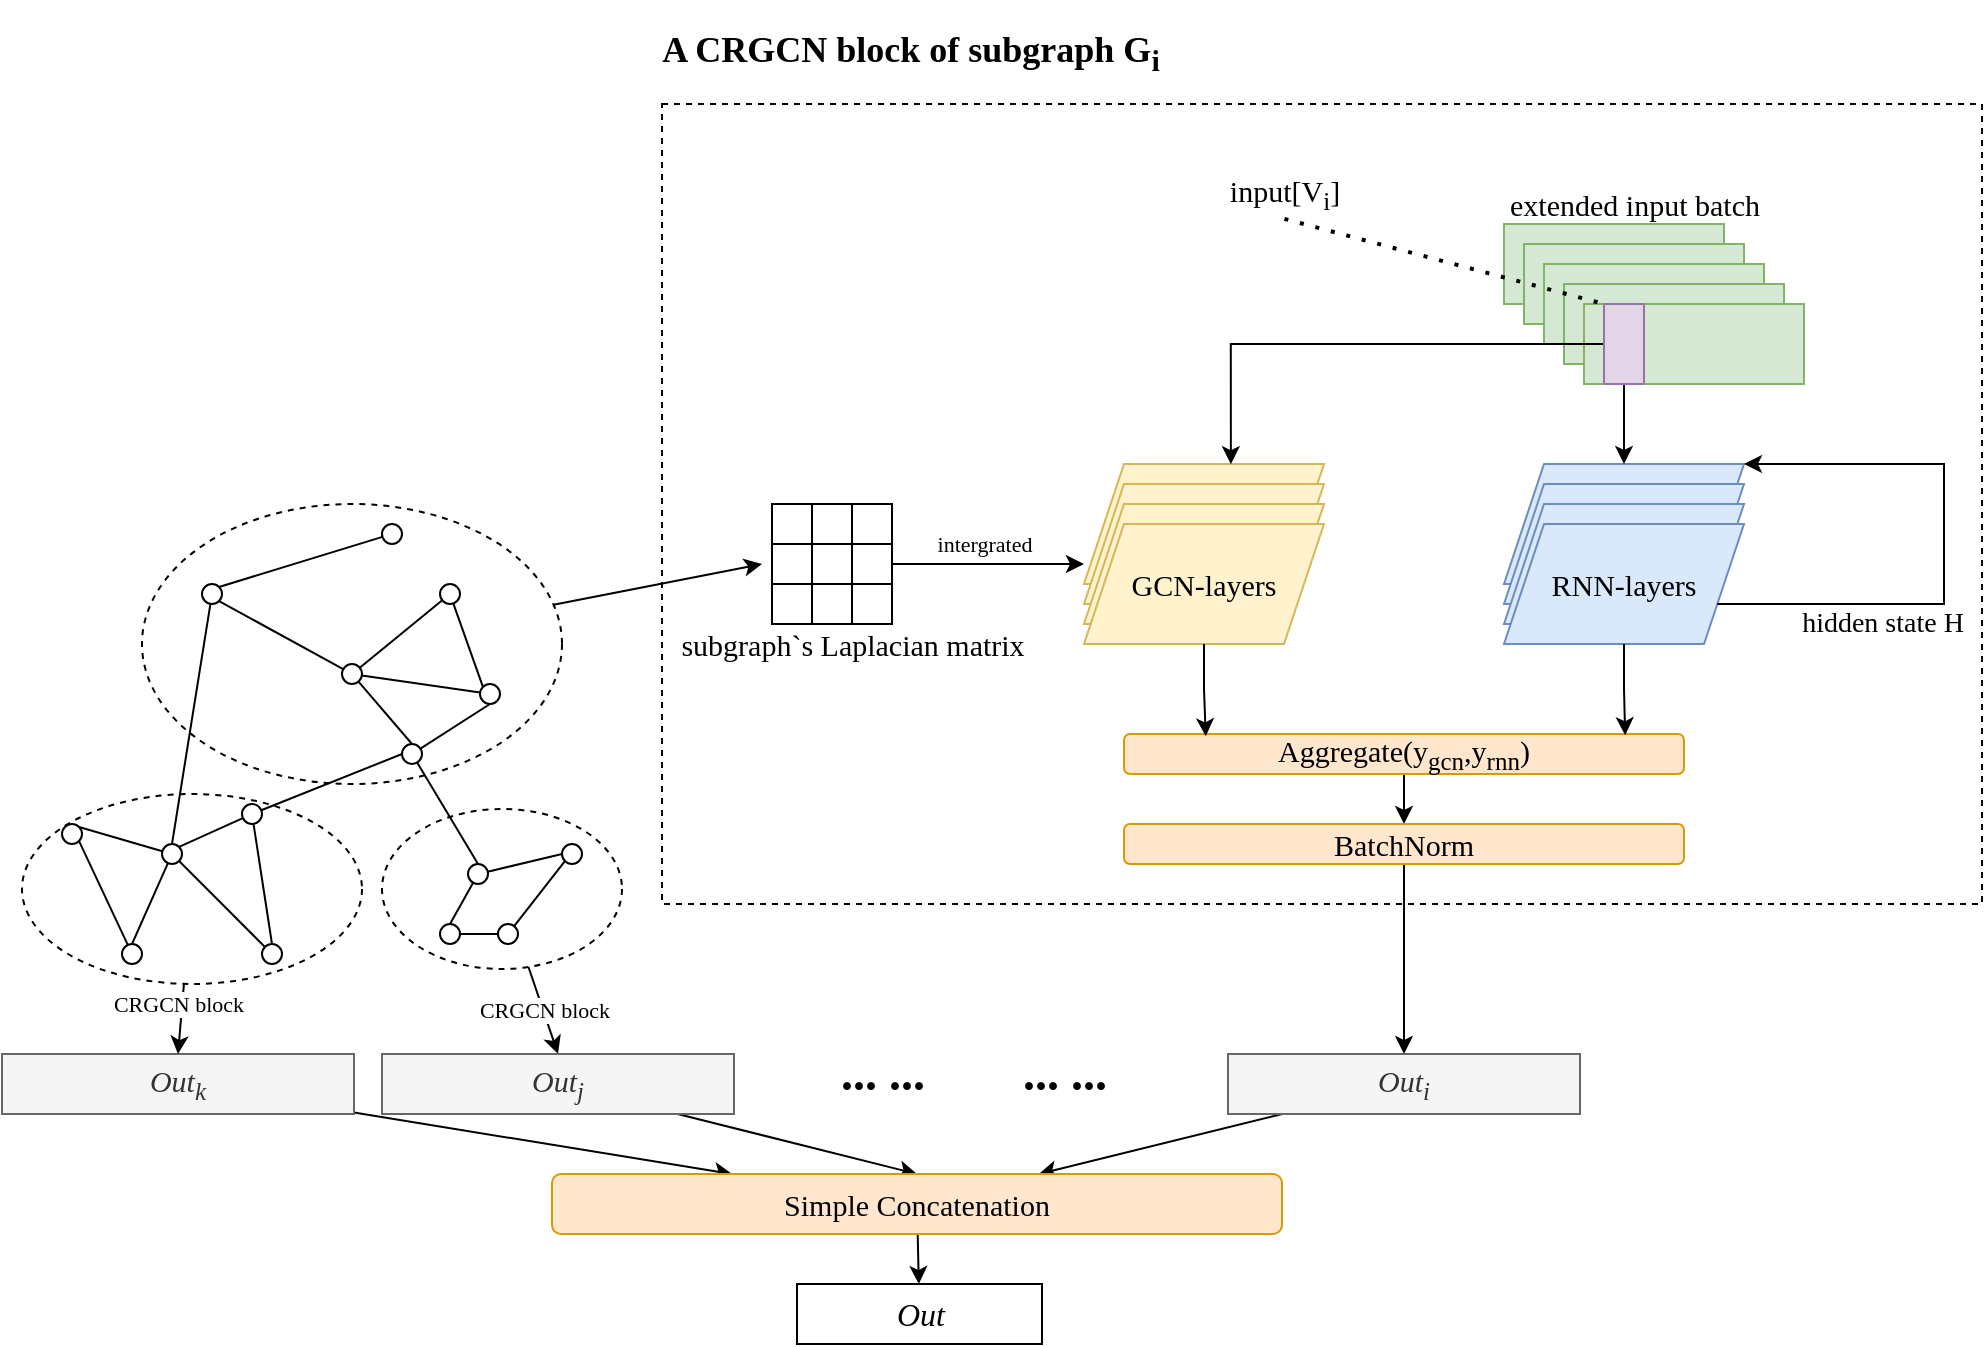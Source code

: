 <mxfile version="18.0.3" type="github">
  <diagram id="UzLNnCSpyNCtRl-beyy4" name="Page-1">
    <mxGraphModel dx="1298" dy="781" grid="1" gridSize="10" guides="1" tooltips="1" connect="1" arrows="1" fold="1" page="1" pageScale="1" pageWidth="1169" pageHeight="1654" math="0" shadow="0">
      <root>
        <mxCell id="0" />
        <mxCell id="1" parent="0" />
        <mxCell id="nCYbbM5J5iTv4SYyO_7w-48" value="" style="group" parent="1" vertex="1" connectable="0">
          <mxGeometry x="80" y="380" width="280" height="230" as="geometry" />
        </mxCell>
        <mxCell id="nCYbbM5J5iTv4SYyO_7w-50" value="" style="ellipse;whiteSpace=wrap;html=1;dashed=1;" parent="nCYbbM5J5iTv4SYyO_7w-48" vertex="1">
          <mxGeometry x="160" y="142.5" width="120" height="80" as="geometry" />
        </mxCell>
        <mxCell id="nCYbbM5J5iTv4SYyO_7w-49" value="" style="ellipse;whiteSpace=wrap;html=1;dashed=1;" parent="nCYbbM5J5iTv4SYyO_7w-48" vertex="1">
          <mxGeometry x="-20" y="135" width="170" height="95" as="geometry" />
        </mxCell>
        <mxCell id="nCYbbM5J5iTv4SYyO_7w-2" value="" style="ellipse;whiteSpace=wrap;html=1;dashed=1;" parent="nCYbbM5J5iTv4SYyO_7w-48" vertex="1">
          <mxGeometry x="40" y="-10" width="210" height="140" as="geometry" />
        </mxCell>
        <mxCell id="nCYbbM5J5iTv4SYyO_7w-3" value="" style="ellipse;whiteSpace=wrap;html=1;aspect=fixed;" parent="nCYbbM5J5iTv4SYyO_7w-48" vertex="1">
          <mxGeometry x="50" y="160" width="10" height="10" as="geometry" />
        </mxCell>
        <mxCell id="nCYbbM5J5iTv4SYyO_7w-26" style="edgeStyle=none;rounded=0;orthogonalLoop=1;jettySize=auto;html=1;entryX=0.5;entryY=0;entryDx=0;entryDy=0;endArrow=none;endFill=0;" parent="nCYbbM5J5iTv4SYyO_7w-48" source="nCYbbM5J5iTv4SYyO_7w-4" target="nCYbbM5J5iTv4SYyO_7w-3" edge="1">
          <mxGeometry relative="1" as="geometry" />
        </mxCell>
        <mxCell id="nCYbbM5J5iTv4SYyO_7w-4" value="" style="ellipse;whiteSpace=wrap;html=1;aspect=fixed;" parent="nCYbbM5J5iTv4SYyO_7w-48" vertex="1">
          <mxGeometry x="70" y="30" width="10" height="10" as="geometry" />
        </mxCell>
        <mxCell id="nCYbbM5J5iTv4SYyO_7w-23" style="edgeStyle=none;rounded=0;orthogonalLoop=1;jettySize=auto;html=1;entryX=1;entryY=1;entryDx=0;entryDy=0;endArrow=none;endFill=0;" parent="nCYbbM5J5iTv4SYyO_7w-48" source="nCYbbM5J5iTv4SYyO_7w-5" target="nCYbbM5J5iTv4SYyO_7w-4" edge="1">
          <mxGeometry relative="1" as="geometry" />
        </mxCell>
        <mxCell id="nCYbbM5J5iTv4SYyO_7w-5" value="" style="ellipse;whiteSpace=wrap;html=1;aspect=fixed;" parent="nCYbbM5J5iTv4SYyO_7w-48" vertex="1">
          <mxGeometry x="140" y="70" width="10" height="10" as="geometry" />
        </mxCell>
        <mxCell id="nCYbbM5J5iTv4SYyO_7w-6" value="" style="ellipse;whiteSpace=wrap;html=1;aspect=fixed;" parent="nCYbbM5J5iTv4SYyO_7w-48" vertex="1">
          <mxGeometry y="150" width="10" height="10" as="geometry" />
        </mxCell>
        <mxCell id="nCYbbM5J5iTv4SYyO_7w-30" style="edgeStyle=none;rounded=0;orthogonalLoop=1;jettySize=auto;html=1;entryX=1;entryY=0;entryDx=0;entryDy=0;endArrow=none;endFill=0;" parent="nCYbbM5J5iTv4SYyO_7w-48" source="nCYbbM5J5iTv4SYyO_7w-3" target="nCYbbM5J5iTv4SYyO_7w-6" edge="1">
          <mxGeometry relative="1" as="geometry" />
        </mxCell>
        <mxCell id="nCYbbM5J5iTv4SYyO_7w-28" style="edgeStyle=none;rounded=0;orthogonalLoop=1;jettySize=auto;html=1;entryX=1;entryY=1;entryDx=0;entryDy=0;endArrow=none;endFill=0;" parent="nCYbbM5J5iTv4SYyO_7w-48" source="nCYbbM5J5iTv4SYyO_7w-7" target="nCYbbM5J5iTv4SYyO_7w-6" edge="1">
          <mxGeometry relative="1" as="geometry" />
        </mxCell>
        <mxCell id="nCYbbM5J5iTv4SYyO_7w-7" value="" style="ellipse;whiteSpace=wrap;html=1;aspect=fixed;" parent="nCYbbM5J5iTv4SYyO_7w-48" vertex="1">
          <mxGeometry x="30" y="210" width="10" height="10" as="geometry" />
        </mxCell>
        <mxCell id="nCYbbM5J5iTv4SYyO_7w-33" style="edgeStyle=none;rounded=0;orthogonalLoop=1;jettySize=auto;html=1;entryX=0.5;entryY=0;entryDx=0;entryDy=0;endArrow=none;endFill=0;" parent="nCYbbM5J5iTv4SYyO_7w-48" source="nCYbbM5J5iTv4SYyO_7w-3" target="nCYbbM5J5iTv4SYyO_7w-7" edge="1">
          <mxGeometry relative="1" as="geometry" />
        </mxCell>
        <mxCell id="nCYbbM5J5iTv4SYyO_7w-25" style="edgeStyle=none;rounded=0;orthogonalLoop=1;jettySize=auto;html=1;entryX=1;entryY=0;entryDx=0;entryDy=0;endArrow=none;endFill=0;" parent="nCYbbM5J5iTv4SYyO_7w-48" source="nCYbbM5J5iTv4SYyO_7w-8" target="nCYbbM5J5iTv4SYyO_7w-4" edge="1">
          <mxGeometry relative="1" as="geometry" />
        </mxCell>
        <mxCell id="nCYbbM5J5iTv4SYyO_7w-8" value="" style="ellipse;whiteSpace=wrap;html=1;aspect=fixed;" parent="nCYbbM5J5iTv4SYyO_7w-48" vertex="1">
          <mxGeometry x="160" width="10" height="10" as="geometry" />
        </mxCell>
        <mxCell id="nCYbbM5J5iTv4SYyO_7w-47" style="edgeStyle=none;rounded=0;orthogonalLoop=1;jettySize=auto;html=1;endArrow=none;endFill=0;" parent="nCYbbM5J5iTv4SYyO_7w-48" source="nCYbbM5J5iTv4SYyO_7w-9" edge="1">
          <mxGeometry relative="1" as="geometry">
            <mxPoint x="208" y="170" as="targetPoint" />
          </mxGeometry>
        </mxCell>
        <mxCell id="nCYbbM5J5iTv4SYyO_7w-9" value="" style="ellipse;whiteSpace=wrap;html=1;aspect=fixed;" parent="nCYbbM5J5iTv4SYyO_7w-48" vertex="1">
          <mxGeometry x="170" y="110" width="10" height="10" as="geometry" />
        </mxCell>
        <mxCell id="nCYbbM5J5iTv4SYyO_7w-34" style="edgeStyle=none;rounded=0;orthogonalLoop=1;jettySize=auto;html=1;entryX=0.5;entryY=0;entryDx=0;entryDy=0;endArrow=none;endFill=0;" parent="nCYbbM5J5iTv4SYyO_7w-48" source="nCYbbM5J5iTv4SYyO_7w-5" target="nCYbbM5J5iTv4SYyO_7w-9" edge="1">
          <mxGeometry relative="1" as="geometry" />
        </mxCell>
        <mxCell id="nCYbbM5J5iTv4SYyO_7w-27" style="edgeStyle=none;rounded=0;orthogonalLoop=1;jettySize=auto;html=1;entryX=1;entryY=0;entryDx=0;entryDy=0;endArrow=none;endFill=0;" parent="nCYbbM5J5iTv4SYyO_7w-48" source="nCYbbM5J5iTv4SYyO_7w-10" target="nCYbbM5J5iTv4SYyO_7w-3" edge="1">
          <mxGeometry relative="1" as="geometry" />
        </mxCell>
        <mxCell id="nCYbbM5J5iTv4SYyO_7w-31" style="edgeStyle=none;rounded=0;orthogonalLoop=1;jettySize=auto;html=1;entryX=0;entryY=0.5;entryDx=0;entryDy=0;endArrow=none;endFill=0;" parent="nCYbbM5J5iTv4SYyO_7w-48" source="nCYbbM5J5iTv4SYyO_7w-10" target="nCYbbM5J5iTv4SYyO_7w-9" edge="1">
          <mxGeometry relative="1" as="geometry" />
        </mxCell>
        <mxCell id="nCYbbM5J5iTv4SYyO_7w-10" value="" style="ellipse;whiteSpace=wrap;html=1;aspect=fixed;" parent="nCYbbM5J5iTv4SYyO_7w-48" vertex="1">
          <mxGeometry x="90" y="140" width="10" height="10" as="geometry" />
        </mxCell>
        <mxCell id="nCYbbM5J5iTv4SYyO_7w-29" style="edgeStyle=none;rounded=0;orthogonalLoop=1;jettySize=auto;html=1;entryX=1;entryY=1;entryDx=0;entryDy=0;endArrow=none;endFill=0;" parent="nCYbbM5J5iTv4SYyO_7w-48" source="nCYbbM5J5iTv4SYyO_7w-11" target="nCYbbM5J5iTv4SYyO_7w-3" edge="1">
          <mxGeometry relative="1" as="geometry" />
        </mxCell>
        <mxCell id="nCYbbM5J5iTv4SYyO_7w-11" value="" style="ellipse;whiteSpace=wrap;html=1;aspect=fixed;" parent="nCYbbM5J5iTv4SYyO_7w-48" vertex="1">
          <mxGeometry x="100" y="210" width="10" height="10" as="geometry" />
        </mxCell>
        <mxCell id="nCYbbM5J5iTv4SYyO_7w-36" style="edgeStyle=none;rounded=0;orthogonalLoop=1;jettySize=auto;html=1;entryX=0.5;entryY=0;entryDx=0;entryDy=0;endArrow=none;endFill=0;" parent="nCYbbM5J5iTv4SYyO_7w-48" source="nCYbbM5J5iTv4SYyO_7w-10" target="nCYbbM5J5iTv4SYyO_7w-11" edge="1">
          <mxGeometry relative="1" as="geometry" />
        </mxCell>
        <mxCell id="nCYbbM5J5iTv4SYyO_7w-12" value="" style="ellipse;whiteSpace=wrap;html=1;aspect=fixed;" parent="nCYbbM5J5iTv4SYyO_7w-48" vertex="1">
          <mxGeometry x="209" y="80" width="10" height="10" as="geometry" />
        </mxCell>
        <mxCell id="nCYbbM5J5iTv4SYyO_7w-20" value="" style="rounded=0;orthogonalLoop=1;jettySize=auto;html=1;endArrow=none;endFill=0;" parent="nCYbbM5J5iTv4SYyO_7w-48" source="nCYbbM5J5iTv4SYyO_7w-5" target="nCYbbM5J5iTv4SYyO_7w-12" edge="1">
          <mxGeometry relative="1" as="geometry" />
        </mxCell>
        <mxCell id="nCYbbM5J5iTv4SYyO_7w-24" style="edgeStyle=none;rounded=0;orthogonalLoop=1;jettySize=auto;html=1;entryX=0.5;entryY=1;entryDx=0;entryDy=0;endArrow=none;endFill=0;" parent="nCYbbM5J5iTv4SYyO_7w-48" source="nCYbbM5J5iTv4SYyO_7w-9" target="nCYbbM5J5iTv4SYyO_7w-12" edge="1">
          <mxGeometry relative="1" as="geometry" />
        </mxCell>
        <mxCell id="nCYbbM5J5iTv4SYyO_7w-32" style="edgeStyle=none;rounded=0;orthogonalLoop=1;jettySize=auto;html=1;endArrow=none;endFill=0;entryX=0;entryY=0;entryDx=0;entryDy=0;" parent="nCYbbM5J5iTv4SYyO_7w-48" source="nCYbbM5J5iTv4SYyO_7w-13" target="nCYbbM5J5iTv4SYyO_7w-12" edge="1">
          <mxGeometry relative="1" as="geometry">
            <mxPoint x="220" y="80" as="targetPoint" />
          </mxGeometry>
        </mxCell>
        <mxCell id="nCYbbM5J5iTv4SYyO_7w-13" value="" style="ellipse;whiteSpace=wrap;html=1;aspect=fixed;" parent="nCYbbM5J5iTv4SYyO_7w-48" vertex="1">
          <mxGeometry x="189" y="30" width="10" height="10" as="geometry" />
        </mxCell>
        <mxCell id="nCYbbM5J5iTv4SYyO_7w-21" value="" style="rounded=0;orthogonalLoop=1;jettySize=auto;html=1;endArrow=none;endFill=0;" parent="nCYbbM5J5iTv4SYyO_7w-48" source="nCYbbM5J5iTv4SYyO_7w-5" target="nCYbbM5J5iTv4SYyO_7w-13" edge="1">
          <mxGeometry relative="1" as="geometry" />
        </mxCell>
        <mxCell id="nCYbbM5J5iTv4SYyO_7w-38" value="" style="ellipse;whiteSpace=wrap;html=1;aspect=fixed;" parent="nCYbbM5J5iTv4SYyO_7w-48" vertex="1">
          <mxGeometry x="218" y="200" width="10" height="10" as="geometry" />
        </mxCell>
        <mxCell id="nCYbbM5J5iTv4SYyO_7w-39" value="" style="ellipse;whiteSpace=wrap;html=1;aspect=fixed;" parent="nCYbbM5J5iTv4SYyO_7w-48" vertex="1">
          <mxGeometry x="203" y="170" width="10" height="10" as="geometry" />
        </mxCell>
        <mxCell id="nCYbbM5J5iTv4SYyO_7w-44" style="edgeStyle=none;rounded=0;orthogonalLoop=1;jettySize=auto;html=1;entryX=0;entryY=0.5;entryDx=0;entryDy=0;endArrow=none;endFill=0;" parent="nCYbbM5J5iTv4SYyO_7w-48" source="nCYbbM5J5iTv4SYyO_7w-40" target="nCYbbM5J5iTv4SYyO_7w-38" edge="1">
          <mxGeometry relative="1" as="geometry" />
        </mxCell>
        <mxCell id="nCYbbM5J5iTv4SYyO_7w-40" value="" style="ellipse;whiteSpace=wrap;html=1;aspect=fixed;" parent="nCYbbM5J5iTv4SYyO_7w-48" vertex="1">
          <mxGeometry x="189" y="200" width="10" height="10" as="geometry" />
        </mxCell>
        <mxCell id="nCYbbM5J5iTv4SYyO_7w-43" style="edgeStyle=none;rounded=0;orthogonalLoop=1;jettySize=auto;html=1;entryX=0.5;entryY=0;entryDx=0;entryDy=0;endArrow=none;endFill=0;" parent="nCYbbM5J5iTv4SYyO_7w-48" source="nCYbbM5J5iTv4SYyO_7w-39" target="nCYbbM5J5iTv4SYyO_7w-40" edge="1">
          <mxGeometry relative="1" as="geometry" />
        </mxCell>
        <mxCell id="nCYbbM5J5iTv4SYyO_7w-42" value="" style="ellipse;whiteSpace=wrap;html=1;aspect=fixed;" parent="nCYbbM5J5iTv4SYyO_7w-48" vertex="1">
          <mxGeometry x="250" y="160" width="10" height="10" as="geometry" />
        </mxCell>
        <mxCell id="nCYbbM5J5iTv4SYyO_7w-45" style="edgeStyle=none;rounded=0;orthogonalLoop=1;jettySize=auto;html=1;entryX=0;entryY=1;entryDx=0;entryDy=0;endArrow=none;endFill=0;" parent="nCYbbM5J5iTv4SYyO_7w-48" source="nCYbbM5J5iTv4SYyO_7w-38" target="nCYbbM5J5iTv4SYyO_7w-42" edge="1">
          <mxGeometry relative="1" as="geometry" />
        </mxCell>
        <mxCell id="nCYbbM5J5iTv4SYyO_7w-46" style="edgeStyle=none;rounded=0;orthogonalLoop=1;jettySize=auto;html=1;entryX=0;entryY=0.5;entryDx=0;entryDy=0;endArrow=none;endFill=0;" parent="nCYbbM5J5iTv4SYyO_7w-48" source="nCYbbM5J5iTv4SYyO_7w-39" target="nCYbbM5J5iTv4SYyO_7w-42" edge="1">
          <mxGeometry relative="1" as="geometry" />
        </mxCell>
        <mxCell id="nCYbbM5J5iTv4SYyO_7w-54" value="" style="rounded=0;whiteSpace=wrap;html=1;dashed=1;" parent="1" vertex="1">
          <mxGeometry x="380" y="170" width="660" height="400" as="geometry" />
        </mxCell>
        <mxCell id="nCYbbM5J5iTv4SYyO_7w-61" value="" style="group" parent="1" vertex="1" connectable="0">
          <mxGeometry x="435" y="370" width="60" height="60" as="geometry" />
        </mxCell>
        <mxCell id="nCYbbM5J5iTv4SYyO_7w-53" value="" style="rounded=0;whiteSpace=wrap;html=1;" parent="nCYbbM5J5iTv4SYyO_7w-61" vertex="1">
          <mxGeometry width="60" height="60" as="geometry" />
        </mxCell>
        <mxCell id="nCYbbM5J5iTv4SYyO_7w-56" value="" style="rounded=0;whiteSpace=wrap;html=1;" parent="nCYbbM5J5iTv4SYyO_7w-61" vertex="1">
          <mxGeometry width="20" height="20" as="geometry" />
        </mxCell>
        <mxCell id="nCYbbM5J5iTv4SYyO_7w-57" value="" style="rounded=0;whiteSpace=wrap;html=1;" parent="nCYbbM5J5iTv4SYyO_7w-61" vertex="1">
          <mxGeometry x="20" y="20" width="20" height="20" as="geometry" />
        </mxCell>
        <mxCell id="nCYbbM5J5iTv4SYyO_7w-58" value="" style="rounded=0;whiteSpace=wrap;html=1;" parent="nCYbbM5J5iTv4SYyO_7w-61" vertex="1">
          <mxGeometry x="40" y="40" width="20" height="20" as="geometry" />
        </mxCell>
        <mxCell id="nCYbbM5J5iTv4SYyO_7w-59" value="" style="rounded=0;whiteSpace=wrap;html=1;" parent="nCYbbM5J5iTv4SYyO_7w-61" vertex="1">
          <mxGeometry x="40" width="20" height="20" as="geometry" />
        </mxCell>
        <mxCell id="nCYbbM5J5iTv4SYyO_7w-60" value="" style="rounded=0;whiteSpace=wrap;html=1;" parent="nCYbbM5J5iTv4SYyO_7w-61" vertex="1">
          <mxGeometry y="40" width="20" height="20" as="geometry" />
        </mxCell>
        <mxCell id="nCYbbM5J5iTv4SYyO_7w-62" value="&lt;font style=&quot;font-size: 15px;&quot;&gt;subgraph`s Laplacian matrix&lt;/font&gt;" style="text;html=1;align=center;verticalAlign=middle;resizable=0;points=[];autosize=1;strokeColor=none;fillColor=none;fontFamily=Times New Roman;" parent="1" vertex="1">
          <mxGeometry x="380" y="430" width="190" height="20" as="geometry" />
        </mxCell>
        <mxCell id="nCYbbM5J5iTv4SYyO_7w-94" value="" style="group" parent="1" vertex="1" connectable="0">
          <mxGeometry x="591" y="350" width="120" height="90" as="geometry" />
        </mxCell>
        <mxCell id="nCYbbM5J5iTv4SYyO_7w-64" value="" style="shape=parallelogram;perimeter=parallelogramPerimeter;whiteSpace=wrap;html=1;fixedSize=1;fontFamily=Times New Roman;fillColor=#fff2cc;strokeColor=#d6b656;" parent="nCYbbM5J5iTv4SYyO_7w-94" vertex="1">
          <mxGeometry width="120" height="60" as="geometry" />
        </mxCell>
        <mxCell id="nCYbbM5J5iTv4SYyO_7w-80" value="" style="shape=parallelogram;perimeter=parallelogramPerimeter;whiteSpace=wrap;html=1;fixedSize=1;fontFamily=Times New Roman;fillColor=#fff2cc;strokeColor=#d6b656;" parent="nCYbbM5J5iTv4SYyO_7w-94" vertex="1">
          <mxGeometry y="10" width="120" height="60" as="geometry" />
        </mxCell>
        <mxCell id="nCYbbM5J5iTv4SYyO_7w-83" value="" style="shape=parallelogram;perimeter=parallelogramPerimeter;whiteSpace=wrap;html=1;fixedSize=1;fontFamily=Times New Roman;fillColor=#fff2cc;strokeColor=#d6b656;" parent="nCYbbM5J5iTv4SYyO_7w-94" vertex="1">
          <mxGeometry y="20" width="120" height="60" as="geometry" />
        </mxCell>
        <mxCell id="nCYbbM5J5iTv4SYyO_7w-84" value="&lt;font style=&quot;font-size: 15px;&quot;&gt;GCN-layers&lt;/font&gt;" style="shape=parallelogram;perimeter=parallelogramPerimeter;whiteSpace=wrap;html=1;fixedSize=1;fontFamily=Times New Roman;fillColor=#fff2cc;strokeColor=#d6b656;" parent="nCYbbM5J5iTv4SYyO_7w-94" vertex="1">
          <mxGeometry y="30" width="120" height="60" as="geometry" />
        </mxCell>
        <mxCell id="nCYbbM5J5iTv4SYyO_7w-95" value="" style="group" parent="1" vertex="1" connectable="0">
          <mxGeometry x="801" y="350" width="120" height="90" as="geometry" />
        </mxCell>
        <mxCell id="nCYbbM5J5iTv4SYyO_7w-89" value="" style="shape=parallelogram;perimeter=parallelogramPerimeter;whiteSpace=wrap;html=1;fixedSize=1;fontFamily=Times New Roman;fillColor=#dae8fc;strokeColor=#6c8ebf;" parent="nCYbbM5J5iTv4SYyO_7w-95" vertex="1">
          <mxGeometry width="120" height="60" as="geometry" />
        </mxCell>
        <mxCell id="nCYbbM5J5iTv4SYyO_7w-91" value="" style="shape=parallelogram;perimeter=parallelogramPerimeter;whiteSpace=wrap;html=1;fixedSize=1;fontFamily=Times New Roman;fillColor=#dae8fc;strokeColor=#6c8ebf;" parent="nCYbbM5J5iTv4SYyO_7w-95" vertex="1">
          <mxGeometry y="10" width="120" height="60" as="geometry" />
        </mxCell>
        <mxCell id="nCYbbM5J5iTv4SYyO_7w-92" value="" style="shape=parallelogram;perimeter=parallelogramPerimeter;whiteSpace=wrap;html=1;fixedSize=1;fontFamily=Times New Roman;fillColor=#dae8fc;strokeColor=#6c8ebf;" parent="nCYbbM5J5iTv4SYyO_7w-95" vertex="1">
          <mxGeometry y="20" width="120" height="60" as="geometry" />
        </mxCell>
        <mxCell id="nCYbbM5J5iTv4SYyO_7w-93" value="&lt;font style=&quot;font-size: 15px;&quot;&gt;RNN-layers&lt;/font&gt;" style="shape=parallelogram;perimeter=parallelogramPerimeter;whiteSpace=wrap;html=1;fixedSize=1;fontFamily=Times New Roman;fillColor=#dae8fc;strokeColor=#6c8ebf;" parent="nCYbbM5J5iTv4SYyO_7w-95" vertex="1">
          <mxGeometry y="30" width="120" height="60" as="geometry" />
        </mxCell>
        <mxCell id="nCYbbM5J5iTv4SYyO_7w-99" value="&lt;font style=&quot;font-size: 14px;&quot;&gt;hidden state H&lt;/font&gt;" style="edgeStyle=orthogonalEdgeStyle;rounded=0;orthogonalLoop=1;jettySize=auto;html=1;fontFamily=Times New Roman;endArrow=classic;endFill=1;entryX=1;entryY=0;entryDx=0;entryDy=0;" parent="nCYbbM5J5iTv4SYyO_7w-95" source="nCYbbM5J5iTv4SYyO_7w-93" target="nCYbbM5J5iTv4SYyO_7w-89" edge="1">
          <mxGeometry x="-0.419" y="-10" relative="1" as="geometry">
            <mxPoint x="180" y="-10" as="targetPoint" />
            <Array as="points">
              <mxPoint x="220" y="70" />
              <mxPoint x="220" />
            </Array>
            <mxPoint as="offset" />
          </mxGeometry>
        </mxCell>
        <mxCell id="nCYbbM5J5iTv4SYyO_7w-98" value="intergrated" style="edgeStyle=orthogonalEdgeStyle;rounded=0;orthogonalLoop=1;jettySize=auto;html=1;fontFamily=Times New Roman;endArrow=classic;endFill=1;" parent="1" source="nCYbbM5J5iTv4SYyO_7w-53" edge="1">
          <mxGeometry x="-0.062" y="10" relative="1" as="geometry">
            <mxPoint x="591" y="400" as="targetPoint" />
            <mxPoint as="offset" />
          </mxGeometry>
        </mxCell>
        <mxCell id="nCYbbM5J5iTv4SYyO_7w-106" style="edgeStyle=orthogonalEdgeStyle;rounded=0;orthogonalLoop=1;jettySize=auto;html=1;entryX=0.5;entryY=0;entryDx=0;entryDy=0;fontFamily=Times New Roman;endArrow=classic;endFill=1;" parent="1" source="nCYbbM5J5iTv4SYyO_7w-100" target="nCYbbM5J5iTv4SYyO_7w-105" edge="1">
          <mxGeometry relative="1" as="geometry" />
        </mxCell>
        <mxCell id="nCYbbM5J5iTv4SYyO_7w-100" value="&lt;font style=&quot;font-size: 15px;&quot;&gt;Aggregate(y&lt;sub&gt;gcn&lt;/sub&gt;,y&lt;sub&gt;rnn&lt;/sub&gt;)&lt;/font&gt;" style="rounded=1;whiteSpace=wrap;html=1;fontFamily=Times New Roman;fillColor=#ffe6cc;strokeColor=#d79b00;" parent="1" vertex="1">
          <mxGeometry x="611" y="485" width="280" height="20" as="geometry" />
        </mxCell>
        <mxCell id="nCYbbM5J5iTv4SYyO_7w-101" style="edgeStyle=orthogonalEdgeStyle;rounded=0;orthogonalLoop=1;jettySize=auto;html=1;entryX=0.146;entryY=0.057;entryDx=0;entryDy=0;entryPerimeter=0;fontFamily=Times New Roman;endArrow=classic;endFill=1;" parent="1" source="nCYbbM5J5iTv4SYyO_7w-84" target="nCYbbM5J5iTv4SYyO_7w-100" edge="1">
          <mxGeometry relative="1" as="geometry">
            <Array as="points" />
          </mxGeometry>
        </mxCell>
        <mxCell id="nCYbbM5J5iTv4SYyO_7w-103" style="edgeStyle=orthogonalEdgeStyle;rounded=0;orthogonalLoop=1;jettySize=auto;html=1;entryX=0.895;entryY=0.031;entryDx=0;entryDy=0;entryPerimeter=0;fontFamily=Times New Roman;endArrow=classic;endFill=1;" parent="1" source="nCYbbM5J5iTv4SYyO_7w-93" target="nCYbbM5J5iTv4SYyO_7w-100" edge="1">
          <mxGeometry relative="1" as="geometry" />
        </mxCell>
        <mxCell id="nCYbbM5J5iTv4SYyO_7w-126" style="edgeStyle=none;rounded=0;orthogonalLoop=1;jettySize=auto;html=1;fontFamily=Times New Roman;endArrow=classic;endFill=1;entryX=0.5;entryY=0;entryDx=0;entryDy=0;" parent="1" source="nCYbbM5J5iTv4SYyO_7w-105" target="nCYbbM5J5iTv4SYyO_7w-129" edge="1">
          <mxGeometry relative="1" as="geometry">
            <mxPoint x="751" y="610" as="targetPoint" />
          </mxGeometry>
        </mxCell>
        <mxCell id="nCYbbM5J5iTv4SYyO_7w-105" value="&lt;font style=&quot;font-size: 15px;&quot;&gt;BatchNorm&lt;/font&gt;" style="rounded=1;whiteSpace=wrap;html=1;fontFamily=Times New Roman;fillColor=#ffe6cc;strokeColor=#d79b00;" parent="1" vertex="1">
          <mxGeometry x="611" y="530" width="280" height="20" as="geometry" />
        </mxCell>
        <mxCell id="nCYbbM5J5iTv4SYyO_7w-69" value="&lt;font style=&quot;font-size: 15px;&quot;&gt;extended input batch&lt;/font&gt;" style="text;html=1;align=center;verticalAlign=middle;resizable=0;points=[];autosize=1;strokeColor=none;fillColor=none;fontFamily=Times New Roman;container=0;" parent="1" vertex="1">
          <mxGeometry x="796" y="210" width="140" height="20" as="geometry" />
        </mxCell>
        <mxCell id="nCYbbM5J5iTv4SYyO_7w-70" value="" style="rounded=0;whiteSpace=wrap;html=1;fontFamily=Times New Roman;fillColor=#d5e8d4;strokeColor=#82b366;container=0;" parent="1" vertex="1">
          <mxGeometry x="801" y="230" width="110" height="40" as="geometry" />
        </mxCell>
        <mxCell id="nCYbbM5J5iTv4SYyO_7w-74" value="" style="rounded=0;whiteSpace=wrap;html=1;fontFamily=Times New Roman;fillColor=#d5e8d4;strokeColor=#82b366;container=0;" parent="1" vertex="1">
          <mxGeometry x="811" y="240" width="110" height="40" as="geometry" />
        </mxCell>
        <mxCell id="nCYbbM5J5iTv4SYyO_7w-75" value="" style="rounded=0;whiteSpace=wrap;html=1;fontFamily=Times New Roman;fillColor=#d5e8d4;strokeColor=#82b366;container=0;" parent="1" vertex="1">
          <mxGeometry x="821" y="250" width="110" height="40" as="geometry" />
        </mxCell>
        <mxCell id="nCYbbM5J5iTv4SYyO_7w-76" value="" style="rounded=0;whiteSpace=wrap;html=1;fontFamily=Times New Roman;fillColor=#d5e8d4;strokeColor=#82b366;container=0;" parent="1" vertex="1">
          <mxGeometry x="831" y="260" width="110" height="40" as="geometry" />
        </mxCell>
        <mxCell id="nCYbbM5J5iTv4SYyO_7w-77" value="" style="rounded=0;whiteSpace=wrap;html=1;fontFamily=Times New Roman;fillColor=#d5e8d4;strokeColor=#82b366;container=0;" parent="1" vertex="1">
          <mxGeometry x="841" y="270" width="110" height="40" as="geometry" />
        </mxCell>
        <mxCell id="nCYbbM5J5iTv4SYyO_7w-117" style="edgeStyle=orthogonalEdgeStyle;rounded=0;orthogonalLoop=1;jettySize=auto;html=1;entryX=0.612;entryY=0.002;entryDx=0;entryDy=0;entryPerimeter=0;fontFamily=Times New Roman;endArrow=classic;endFill=1;" parent="1" source="nCYbbM5J5iTv4SYyO_7w-115" target="nCYbbM5J5iTv4SYyO_7w-64" edge="1">
          <mxGeometry relative="1" as="geometry" />
        </mxCell>
        <mxCell id="nCYbbM5J5iTv4SYyO_7w-118" style="edgeStyle=orthogonalEdgeStyle;rounded=0;orthogonalLoop=1;jettySize=auto;html=1;entryX=0.5;entryY=0;entryDx=0;entryDy=0;fontFamily=Times New Roman;endArrow=classic;endFill=1;" parent="1" source="nCYbbM5J5iTv4SYyO_7w-115" target="nCYbbM5J5iTv4SYyO_7w-89" edge="1">
          <mxGeometry relative="1" as="geometry" />
        </mxCell>
        <mxCell id="nCYbbM5J5iTv4SYyO_7w-115" value="" style="rounded=0;whiteSpace=wrap;html=1;fontFamily=Times New Roman;fillColor=#e1d5e7;strokeColor=#9673a6;container=0;" parent="1" vertex="1">
          <mxGeometry x="851" y="270" width="20" height="40" as="geometry" />
        </mxCell>
        <mxCell id="nCYbbM5J5iTv4SYyO_7w-121" value="" style="endArrow=none;dashed=1;html=1;dashPattern=1 3;strokeWidth=2;rounded=0;fontFamily=Times New Roman;entryX=0;entryY=0;entryDx=0;entryDy=0;exitX=0.503;exitY=1.122;exitDx=0;exitDy=0;exitPerimeter=0;" parent="1" source="nCYbbM5J5iTv4SYyO_7w-122" target="nCYbbM5J5iTv4SYyO_7w-115" edge="1">
          <mxGeometry width="50" height="50" relative="1" as="geometry">
            <mxPoint x="1051" y="210" as="sourcePoint" />
            <mxPoint x="741" y="300" as="targetPoint" />
          </mxGeometry>
        </mxCell>
        <mxCell id="nCYbbM5J5iTv4SYyO_7w-122" value="&lt;span style=&quot;font-size: 15px;&quot;&gt;input[V&lt;sub&gt;i&lt;/sub&gt;]&lt;/span&gt;" style="text;html=1;align=center;verticalAlign=middle;resizable=0;points=[];autosize=1;strokeColor=none;fillColor=none;fontFamily=Times New Roman;" parent="1" vertex="1">
          <mxGeometry x="656" y="205" width="70" height="20" as="geometry" />
        </mxCell>
        <mxCell id="nCYbbM5J5iTv4SYyO_7w-123" style="rounded=0;orthogonalLoop=1;jettySize=auto;html=1;fontFamily=Times New Roman;endArrow=classic;endFill=1;" parent="1" source="nCYbbM5J5iTv4SYyO_7w-2" edge="1">
          <mxGeometry relative="1" as="geometry">
            <mxPoint x="430" y="400" as="targetPoint" />
          </mxGeometry>
        </mxCell>
        <mxCell id="nCYbbM5J5iTv4SYyO_7w-125" value="&lt;h2&gt;A CRGCN block of subgraph G&lt;sub&gt;i&lt;/sub&gt;&lt;/h2&gt;" style="text;html=1;align=center;verticalAlign=middle;resizable=0;points=[];autosize=1;strokeColor=none;fillColor=none;fontFamily=Times New Roman;" parent="1" vertex="1">
          <mxGeometry x="374" y="120" width="260" height="50" as="geometry" />
        </mxCell>
        <mxCell id="nCYbbM5J5iTv4SYyO_7w-142" style="edgeStyle=none;rounded=0;orthogonalLoop=1;jettySize=auto;html=1;fontFamily=Times New Roman;fontSize=13;endArrow=classic;endFill=1;" parent="1" source="nCYbbM5J5iTv4SYyO_7w-129" target="nCYbbM5J5iTv4SYyO_7w-139" edge="1">
          <mxGeometry relative="1" as="geometry" />
        </mxCell>
        <mxCell id="nCYbbM5J5iTv4SYyO_7w-129" value="&lt;font style=&quot;font-size: 15px;&quot;&gt;&lt;i&gt;Out&lt;sub&gt;i&lt;/sub&gt;&lt;/i&gt;&lt;/font&gt;" style="rounded=0;whiteSpace=wrap;html=1;fontFamily=Times New Roman;fillColor=#f5f5f5;fontColor=#333333;strokeColor=#666666;" parent="1" vertex="1">
          <mxGeometry x="663" y="645" width="176" height="30" as="geometry" />
        </mxCell>
        <mxCell id="nCYbbM5J5iTv4SYyO_7w-130" value="CRGCN block" style="edgeStyle=none;rounded=0;orthogonalLoop=1;jettySize=auto;html=1;fontFamily=Times New Roman;endArrow=classic;endFill=1;entryX=0.5;entryY=0;entryDx=0;entryDy=0;" parent="1" source="nCYbbM5J5iTv4SYyO_7w-50" target="nCYbbM5J5iTv4SYyO_7w-133" edge="1">
          <mxGeometry relative="1" as="geometry">
            <mxPoint x="300" y="670" as="targetPoint" />
          </mxGeometry>
        </mxCell>
        <mxCell id="nCYbbM5J5iTv4SYyO_7w-140" style="edgeStyle=none;rounded=0;orthogonalLoop=1;jettySize=auto;html=1;fontFamily=Times New Roman;fontSize=13;endArrow=classic;endFill=1;" parent="1" source="nCYbbM5J5iTv4SYyO_7w-132" target="nCYbbM5J5iTv4SYyO_7w-139" edge="1">
          <mxGeometry relative="1" as="geometry" />
        </mxCell>
        <mxCell id="nCYbbM5J5iTv4SYyO_7w-132" value="&lt;font style=&quot;font-size: 15px;&quot;&gt;&lt;i&gt;Out&lt;sub&gt;k&lt;/sub&gt;&lt;/i&gt;&lt;/font&gt;" style="rounded=0;whiteSpace=wrap;html=1;fontFamily=Times New Roman;fillColor=#f5f5f5;fontColor=#333333;strokeColor=#666666;" parent="1" vertex="1">
          <mxGeometry x="50" y="645" width="176" height="30" as="geometry" />
        </mxCell>
        <mxCell id="nCYbbM5J5iTv4SYyO_7w-141" style="edgeStyle=none;rounded=0;orthogonalLoop=1;jettySize=auto;html=1;entryX=0.5;entryY=0;entryDx=0;entryDy=0;fontFamily=Times New Roman;fontSize=13;endArrow=classic;endFill=1;" parent="1" source="nCYbbM5J5iTv4SYyO_7w-133" target="nCYbbM5J5iTv4SYyO_7w-139" edge="1">
          <mxGeometry relative="1" as="geometry" />
        </mxCell>
        <mxCell id="nCYbbM5J5iTv4SYyO_7w-133" value="&lt;font style=&quot;font-size: 15px;&quot;&gt;&lt;i&gt;Out&lt;sub style=&quot;&quot;&gt;j&lt;/sub&gt;&lt;/i&gt;&lt;/font&gt;" style="rounded=0;whiteSpace=wrap;html=1;fontFamily=Times New Roman;fillColor=#f5f5f5;fontColor=#333333;strokeColor=#666666;" parent="1" vertex="1">
          <mxGeometry x="240" y="645" width="176" height="30" as="geometry" />
        </mxCell>
        <mxCell id="nCYbbM5J5iTv4SYyO_7w-134" value="CRGCN block" style="edgeStyle=none;rounded=0;orthogonalLoop=1;jettySize=auto;html=1;fontFamily=Times New Roman;endArrow=classic;endFill=1;entryX=0.5;entryY=0;entryDx=0;entryDy=0;" parent="1" source="nCYbbM5J5iTv4SYyO_7w-49" target="nCYbbM5J5iTv4SYyO_7w-132" edge="1">
          <mxGeometry x="-0.416" y="-2" relative="1" as="geometry">
            <mxPoint x="140" y="700" as="targetPoint" />
            <mxPoint as="offset" />
          </mxGeometry>
        </mxCell>
        <mxCell id="nCYbbM5J5iTv4SYyO_7w-136" value="&lt;h1&gt;... ...&lt;/h1&gt;" style="text;html=1;align=center;verticalAlign=middle;resizable=0;points=[];autosize=1;strokeColor=none;fillColor=none;fontFamily=Times New Roman;" parent="1" vertex="1">
          <mxGeometry x="551" y="630" width="60" height="50" as="geometry" />
        </mxCell>
        <mxCell id="nCYbbM5J5iTv4SYyO_7w-137" value="&lt;h1&gt;... ...&lt;/h1&gt;" style="text;html=1;align=center;verticalAlign=middle;resizable=0;points=[];autosize=1;strokeColor=none;fillColor=none;fontFamily=Times New Roman;" parent="1" vertex="1">
          <mxGeometry x="460" y="630" width="60" height="50" as="geometry" />
        </mxCell>
        <mxCell id="nCYbbM5J5iTv4SYyO_7w-143" style="edgeStyle=none;rounded=0;orthogonalLoop=1;jettySize=auto;html=1;fontFamily=Times New Roman;fontSize=13;endArrow=classic;endFill=1;" parent="1" source="nCYbbM5J5iTv4SYyO_7w-139" target="nCYbbM5J5iTv4SYyO_7w-144" edge="1">
          <mxGeometry relative="1" as="geometry">
            <mxPoint x="507.5" y="785" as="targetPoint" />
          </mxGeometry>
        </mxCell>
        <mxCell id="nCYbbM5J5iTv4SYyO_7w-139" value="&lt;font style=&quot;font-size: 15px;&quot;&gt;Simple Concatenation&lt;/font&gt;" style="rounded=1;whiteSpace=wrap;html=1;fontFamily=Times New Roman;fillColor=#ffe6cc;strokeColor=#d79b00;" parent="1" vertex="1">
          <mxGeometry x="325" y="705" width="365" height="30" as="geometry" />
        </mxCell>
        <mxCell id="nCYbbM5J5iTv4SYyO_7w-144" value="&lt;font style=&quot;font-size: 16px;&quot;&gt;&lt;i&gt;Out&lt;/i&gt;&lt;/font&gt;" style="rounded=0;whiteSpace=wrap;html=1;fontFamily=Times New Roman;fontSize=13;" parent="1" vertex="1">
          <mxGeometry x="447.5" y="760" width="122.5" height="30" as="geometry" />
        </mxCell>
      </root>
    </mxGraphModel>
  </diagram>
</mxfile>
